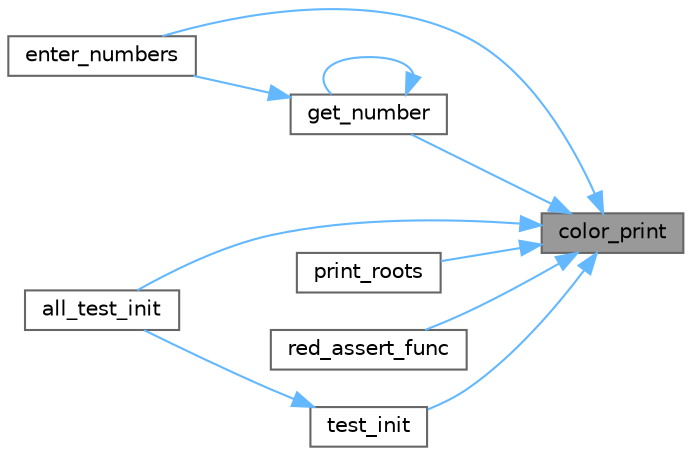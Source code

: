 digraph "color_print"
{
 // LATEX_PDF_SIZE
  bgcolor="transparent";
  edge [fontname=Helvetica,fontsize=10,labelfontname=Helvetica,labelfontsize=10];
  node [fontname=Helvetica,fontsize=10,shape=box,height=0.2,width=0.4];
  rankdir="RL";
  Node1 [id="Node000001",label="color_print",height=0.2,width=0.4,color="gray40", fillcolor="grey60", style="filled", fontcolor="black",tooltip="main function for printing colorful text (works like fprintf() but has a color as an arg)"];
  Node1 -> Node2 [id="edge1_Node000001_Node000002",dir="back",color="steelblue1",style="solid",tooltip=" "];
  Node2 [id="Node000002",label="all_test_init",height=0.2,width=0.4,color="grey40", fillcolor="white", style="filled",URL="$testing_8cpp.html#a0f9f3a4240f0444b5a0dc1a157b85f4e",tooltip="a function for running all tests"];
  Node1 -> Node3 [id="edge2_Node000001_Node000003",dir="back",color="steelblue1",style="solid",tooltip=" "];
  Node3 [id="Node000003",label="enter_numbers",height=0.2,width=0.4,color="grey40", fillcolor="white", style="filled",URL="$input__output_8cpp.html#a49d40089c68931f47c9da00ea858b025",tooltip="a function for entering coefs"];
  Node1 -> Node4 [id="edge3_Node000001_Node000004",dir="back",color="steelblue1",style="solid",tooltip=" "];
  Node4 [id="Node000004",label="get_number",height=0.2,width=0.4,color="grey40", fillcolor="white", style="filled",URL="$input__output_8cpp.html#aa0a28338715c34f353f610273e667954",tooltip="function for getting a number from user"];
  Node4 -> Node3 [id="edge4_Node000004_Node000003",dir="back",color="steelblue1",style="solid",tooltip=" "];
  Node4 -> Node4 [id="edge5_Node000004_Node000004",dir="back",color="steelblue1",style="solid",tooltip=" "];
  Node1 -> Node5 [id="edge6_Node000001_Node000005",dir="back",color="steelblue1",style="solid",tooltip=" "];
  Node5 [id="Node000005",label="print_roots",height=0.2,width=0.4,color="grey40", fillcolor="white", style="filled",URL="$input__output_8cpp.html#aa5f56d0fd83a5325aeed43be76980694",tooltip="function for printing roots"];
  Node1 -> Node6 [id="edge7_Node000001_Node000006",dir="back",color="steelblue1",style="solid",tooltip=" "];
  Node6 [id="Node000006",label="red_assert_func",height=0.2,width=0.4,color="grey40", fillcolor="white", style="filled",URL="$red__assert_8cpp.html#ad68a1e0c659184ca10b20b6bf883c138",tooltip="red_assert function (used in red_assert macro)"];
  Node1 -> Node7 [id="edge8_Node000001_Node000007",dir="back",color="steelblue1",style="solid",tooltip=" "];
  Node7 [id="Node000007",label="test_init",height=0.2,width=0.4,color="grey40", fillcolor="white", style="filled",URL="$testing_8cpp.html#a08b2026795d206b857c96e7453965963",tooltip="a function for running a single test"];
  Node7 -> Node2 [id="edge9_Node000007_Node000002",dir="back",color="steelblue1",style="solid",tooltip=" "];
}

